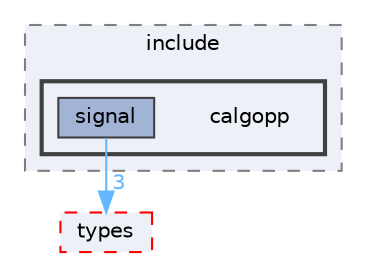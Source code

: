 digraph "lib/signal/include/calgopp"
{
 // LATEX_PDF_SIZE
  bgcolor="transparent";
  edge [fontname=Helvetica,fontsize=10,labelfontname=Helvetica,labelfontsize=10];
  node [fontname=Helvetica,fontsize=10,shape=box,height=0.2,width=0.4];
  compound=true
  subgraph clusterdir_ce9793416a06fc10dc2fdb3e3d7ba24b {
    graph [ bgcolor="#edf0f7", pencolor="grey50", label="include", fontname=Helvetica,fontsize=10 style="filled,dashed", URL="dir_ce9793416a06fc10dc2fdb3e3d7ba24b.html",tooltip=""]
  subgraph clusterdir_d26ecec07bd4dbf94ab891152eb0493d {
    graph [ bgcolor="#edf0f7", pencolor="grey25", label="", fontname=Helvetica,fontsize=10 style="filled,bold", URL="dir_d26ecec07bd4dbf94ab891152eb0493d.html",tooltip=""]
    dir_d26ecec07bd4dbf94ab891152eb0493d [shape=plaintext, label="calgopp"];
  dir_0829d3d72105bd92a179e229b2abdd65 [label="signal", fillcolor="#a2b4d6", color="grey25", style="filled", URL="dir_0829d3d72105bd92a179e229b2abdd65.html",tooltip=""];
  }
  }
  dir_560694f03ee5bf1136d79e4f1ca1ca37 [label="types", fillcolor="#edf0f7", color="red", style="filled,dashed", URL="dir_560694f03ee5bf1136d79e4f1ca1ca37.html",tooltip=""];
  dir_0829d3d72105bd92a179e229b2abdd65->dir_560694f03ee5bf1136d79e4f1ca1ca37 [headlabel="3", labeldistance=1.5 headhref="dir_000026_000028.html" color="steelblue1" fontcolor="steelblue1"];
}
